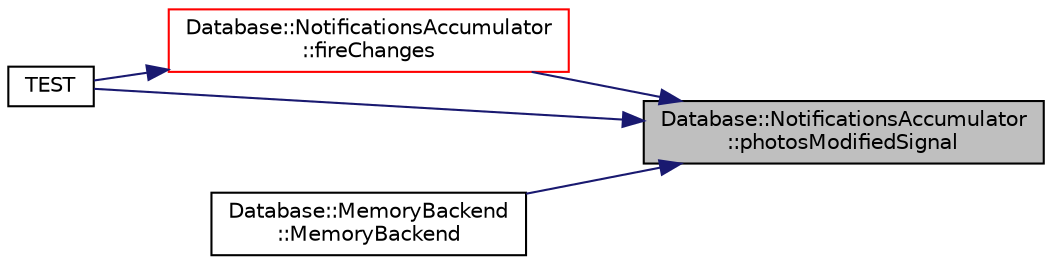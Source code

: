 digraph "Database::NotificationsAccumulator::photosModifiedSignal"
{
 // LATEX_PDF_SIZE
  edge [fontname="Helvetica",fontsize="10",labelfontname="Helvetica",labelfontsize="10"];
  node [fontname="Helvetica",fontsize="10",shape=record];
  rankdir="RL";
  Node1 [label="Database::NotificationsAccumulator\l::photosModifiedSignal",height=0.2,width=0.4,color="black", fillcolor="grey75", style="filled", fontcolor="black",tooltip=" "];
  Node1 -> Node2 [dir="back",color="midnightblue",fontsize="10",style="solid",fontname="Helvetica"];
  Node2 [label="Database::NotificationsAccumulator\l::fireChanges",height=0.2,width=0.4,color="red", fillcolor="white", style="filled",URL="$class_database_1_1_notifications_accumulator.html#add8fa9f57c069ec1f5710088b72d4b12",tooltip=" "];
  Node2 -> Node4 [dir="back",color="midnightblue",fontsize="10",style="solid",fontname="Helvetica"];
  Node4 [label="TEST",height=0.2,width=0.4,color="black", fillcolor="white", style="filled",URL="$notifications__accumulator__tests_8cpp.html#ad6b422e8a242b30e94ad177e48cb6ad1",tooltip=" "];
  Node1 -> Node5 [dir="back",color="midnightblue",fontsize="10",style="solid",fontname="Helvetica"];
  Node5 [label="Database::MemoryBackend\l::MemoryBackend",height=0.2,width=0.4,color="black", fillcolor="white", style="filled",URL="$class_database_1_1_memory_backend.html#af94d56d23f94d5532ab285cf6aec18a5",tooltip=" "];
  Node1 -> Node4 [dir="back",color="midnightblue",fontsize="10",style="solid",fontname="Helvetica"];
}
